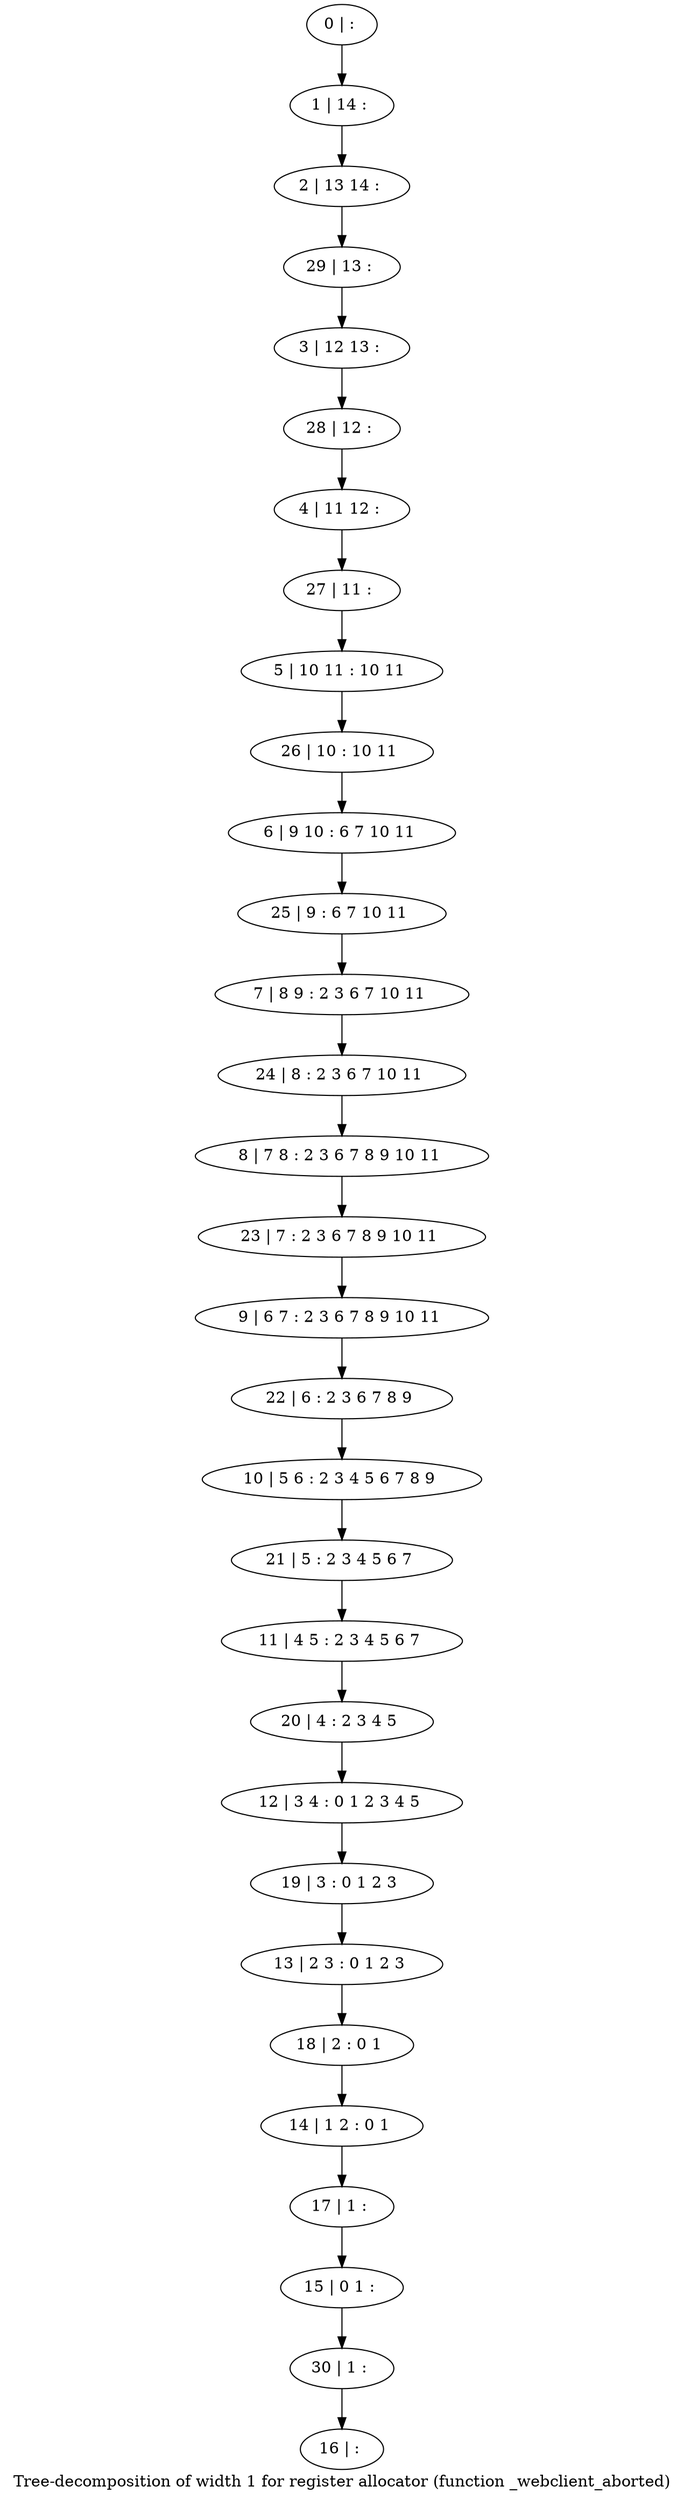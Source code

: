 digraph G {
graph [label="Tree-decomposition of width 1 for register allocator (function _webclient_aborted)"]
0[label="0 | : "];
1[label="1 | 14 : "];
2[label="2 | 13 14 : "];
3[label="3 | 12 13 : "];
4[label="4 | 11 12 : "];
5[label="5 | 10 11 : 10 11 "];
6[label="6 | 9 10 : 6 7 10 11 "];
7[label="7 | 8 9 : 2 3 6 7 10 11 "];
8[label="8 | 7 8 : 2 3 6 7 8 9 10 11 "];
9[label="9 | 6 7 : 2 3 6 7 8 9 10 11 "];
10[label="10 | 5 6 : 2 3 4 5 6 7 8 9 "];
11[label="11 | 4 5 : 2 3 4 5 6 7 "];
12[label="12 | 3 4 : 0 1 2 3 4 5 "];
13[label="13 | 2 3 : 0 1 2 3 "];
14[label="14 | 1 2 : 0 1 "];
15[label="15 | 0 1 : "];
16[label="16 | : "];
17[label="17 | 1 : "];
18[label="18 | 2 : 0 1 "];
19[label="19 | 3 : 0 1 2 3 "];
20[label="20 | 4 : 2 3 4 5 "];
21[label="21 | 5 : 2 3 4 5 6 7 "];
22[label="22 | 6 : 2 3 6 7 8 9 "];
23[label="23 | 7 : 2 3 6 7 8 9 10 11 "];
24[label="24 | 8 : 2 3 6 7 10 11 "];
25[label="25 | 9 : 6 7 10 11 "];
26[label="26 | 10 : 10 11 "];
27[label="27 | 11 : "];
28[label="28 | 12 : "];
29[label="29 | 13 : "];
30[label="30 | 1 : "];
0->1 ;
1->2 ;
17->15 ;
14->17 ;
18->14 ;
13->18 ;
19->13 ;
12->19 ;
20->12 ;
11->20 ;
21->11 ;
10->21 ;
22->10 ;
9->22 ;
23->9 ;
8->23 ;
24->8 ;
7->24 ;
25->7 ;
6->25 ;
26->6 ;
5->26 ;
27->5 ;
4->27 ;
28->4 ;
3->28 ;
29->3 ;
2->29 ;
30->16 ;
15->30 ;
}
